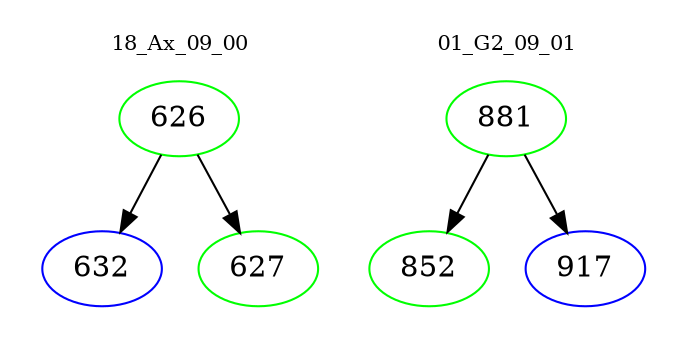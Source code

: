 digraph{
subgraph cluster_0 {
color = white
label = "18_Ax_09_00";
fontsize=10;
T0_626 [label="626", color="green"]
T0_626 -> T0_632 [color="black"]
T0_632 [label="632", color="blue"]
T0_626 -> T0_627 [color="black"]
T0_627 [label="627", color="green"]
}
subgraph cluster_1 {
color = white
label = "01_G2_09_01";
fontsize=10;
T1_881 [label="881", color="green"]
T1_881 -> T1_852 [color="black"]
T1_852 [label="852", color="green"]
T1_881 -> T1_917 [color="black"]
T1_917 [label="917", color="blue"]
}
}
